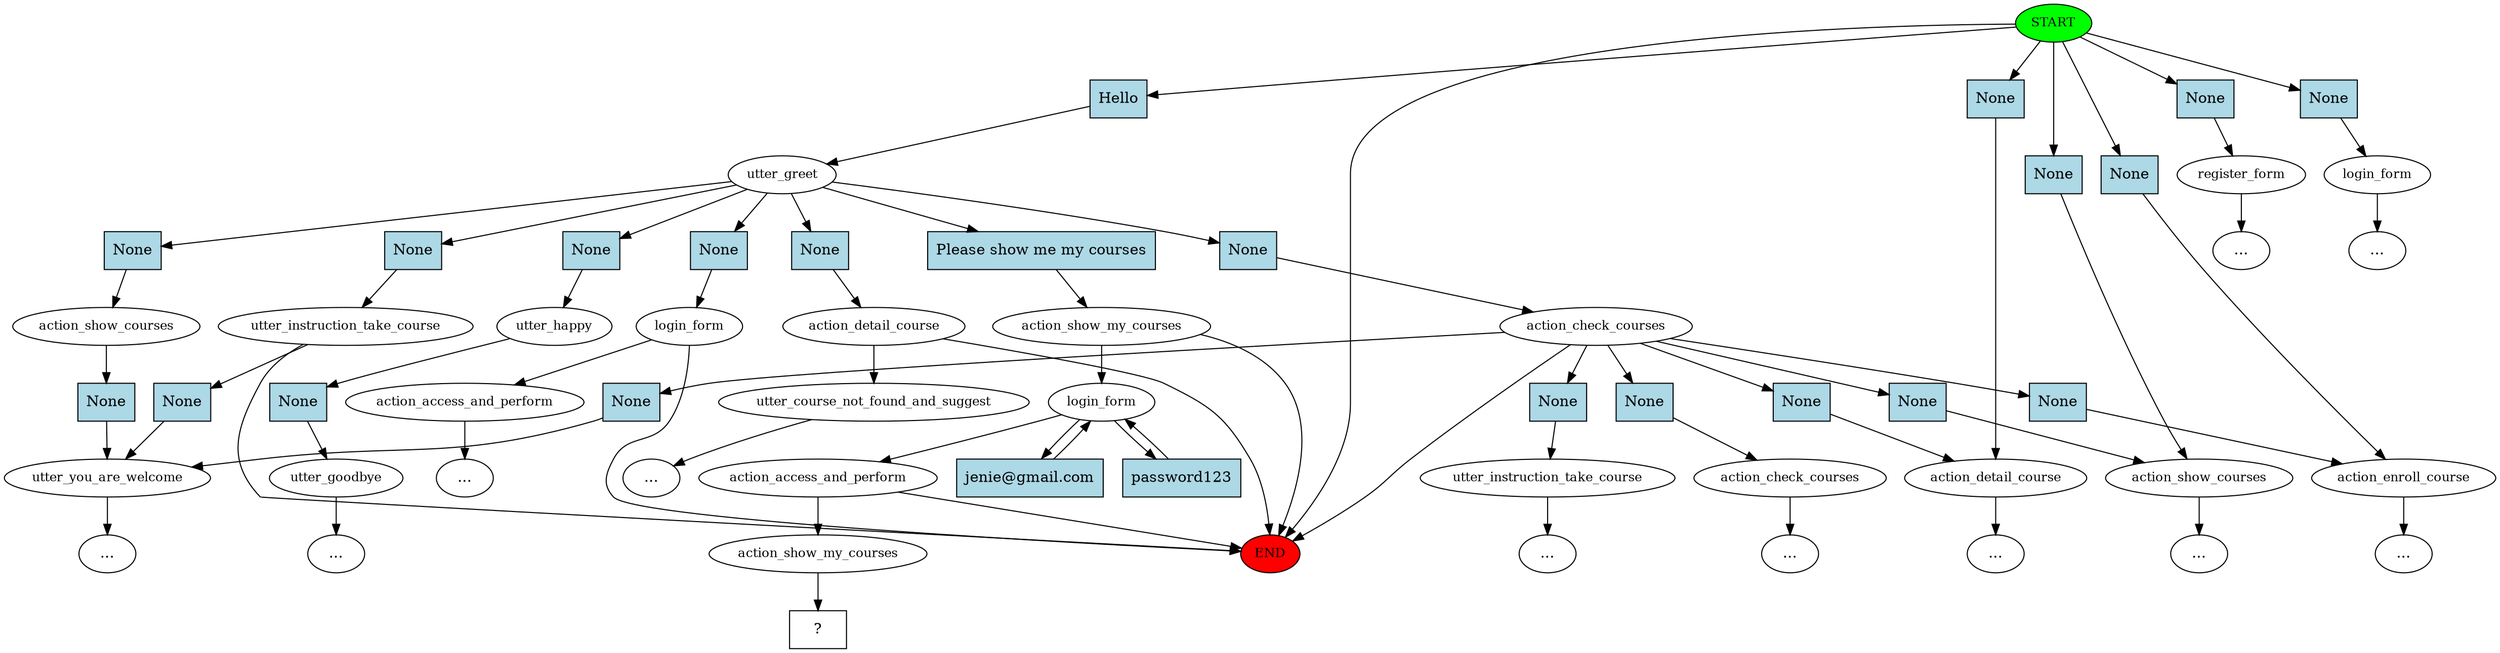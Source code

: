 digraph  {
0 [class="start active", fillcolor=green, fontsize=12, label=START, style=filled];
"-1" [class=end, fillcolor=red, fontsize=12, label=END, style=filled];
1 [class=active, fontsize=12, label=utter_greet];
2 [class="", fontsize=12, label=action_check_courses];
3 [class="", fontsize=12, label=action_show_courses];
5 [class="", fontsize=12, label=utter_happy];
6 [class="", fontsize=12, label=utter_goodbye];
"-4" [class=ellipsis, label="..."];
"-6" [class=ellipsis, label="..."];
11 [class="", fontsize=12, label=action_enroll_course];
16 [class="", fontsize=12, label=register_form];
"-10" [class=ellipsis, label="..."];
19 [class="", fontsize=12, label=utter_instruction_take_course];
21 [class="", fontsize=12, label=utter_instruction_take_course];
22 [class="", fontsize=12, label=utter_you_are_welcome];
24 [class="", fontsize=12, label=login_form];
25 [class="", fontsize=12, label=login_form];
"-14" [class=ellipsis, label="..."];
"-15" [class=ellipsis, label="..."];
34 [class="", fontsize=12, label=action_access_and_perform];
"-16" [class=ellipsis, label="..."];
37 [class="", fontsize=12, label=action_check_courses];
"-17" [class=ellipsis, label="..."];
38 [class="", fontsize=12, label=action_detail_course];
"-21" [class=ellipsis, label="..."];
49 [class="", fontsize=12, label=action_detail_course];
52 [class="", fontsize=12, label=utter_course_not_found_and_suggest];
"-23" [class=ellipsis, label="..."];
"-25" [class=ellipsis, label="..."];
63 [class=active, fontsize=12, label=action_show_my_courses];
66 [class=active, fontsize=12, label=login_form];
67 [class=active, fontsize=12, label=action_access_and_perform];
74 [class="", fontsize=12, label=action_show_courses];
"-27" [class=ellipsis, label="..."];
82 [class=active, fontsize=12, label=action_show_my_courses];
83 [class="intent dashed active", label="  ?  ", shape=rect];
84 [class="intent active", fillcolor=lightblue, label=Hello, shape=rect, style=filled];
85 [class=intent, fillcolor=lightblue, label=None, shape=rect, style=filled];
86 [class=intent, fillcolor=lightblue, label=None, shape=rect, style=filled];
87 [class=intent, fillcolor=lightblue, label=None, shape=rect, style=filled];
88 [class=intent, fillcolor=lightblue, label=None, shape=rect, style=filled];
89 [class=intent, fillcolor=lightblue, label=None, shape=rect, style=filled];
90 [class=intent, fillcolor=lightblue, label=None, shape=rect, style=filled];
91 [class=intent, fillcolor=lightblue, label=None, shape=rect, style=filled];
92 [class=intent, fillcolor=lightblue, label=None, shape=rect, style=filled];
93 [class=intent, fillcolor=lightblue, label=None, shape=rect, style=filled];
94 [class=intent, fillcolor=lightblue, label=None, shape=rect, style=filled];
95 [class="intent active", fillcolor=lightblue, label="Please show me my courses", shape=rect, style=filled];
96 [class=intent, fillcolor=lightblue, label=None, shape=rect, style=filled];
97 [class=intent, fillcolor=lightblue, label=None, shape=rect, style=filled];
98 [class=intent, fillcolor=lightblue, label=None, shape=rect, style=filled];
99 [class=intent, fillcolor=lightblue, label=None, shape=rect, style=filled];
100 [class=intent, fillcolor=lightblue, label=None, shape=rect, style=filled];
101 [class=intent, fillcolor=lightblue, label=None, shape=rect, style=filled];
102 [class=intent, fillcolor=lightblue, label=None, shape=rect, style=filled];
103 [class=intent, fillcolor=lightblue, label=None, shape=rect, style=filled];
104 [class=intent, fillcolor=lightblue, label=None, shape=rect, style=filled];
105 [class="intent active", fillcolor=lightblue, label="jenie@gmail.com", shape=rect, style=filled];
106 [class="intent active", fillcolor=lightblue, label=password123, shape=rect, style=filled];
107 [class=intent, fillcolor=lightblue, label=None, shape=rect, style=filled];
0 -> "-1"  [class="", key=NONE, label=""];
0 -> 84  [class=active, key=0];
0 -> 85  [class="", key=0];
0 -> 86  [class="", key=0];
0 -> 87  [class="", key=0];
0 -> 88  [class="", key=0];
0 -> 89  [class="", key=0];
1 -> 90  [class="", key=0];
1 -> 91  [class="", key=0];
1 -> 92  [class="", key=0];
1 -> 93  [class="", key=0];
1 -> 94  [class="", key=0];
1 -> 95  [class=active, key=0];
1 -> 96  [class="", key=0];
2 -> "-1"  [class="", key=NONE, label=""];
2 -> 97  [class="", key=0];
2 -> 98  [class="", key=0];
2 -> 99  [class="", key=0];
2 -> 100  [class="", key=0];
2 -> 101  [class="", key=0];
2 -> 102  [class="", key=0];
3 -> "-6"  [class="", key=NONE, label=""];
5 -> 103  [class="", key=0];
6 -> "-4"  [class="", key=NONE, label=""];
11 -> "-25"  [class="", key=NONE, label=""];
16 -> "-10"  [class="", key=NONE, label=""];
19 -> "-14"  [class="", key=NONE, label=""];
21 -> "-1"  [class="", key=NONE, label=""];
21 -> 104  [class="", key=0];
22 -> "-27"  [class="", key=NONE, label=""];
24 -> "-1"  [class="", key=NONE, label=""];
24 -> 34  [class="", key=NONE, label=""];
25 -> "-15"  [class="", key=NONE, label=""];
34 -> "-16"  [class="", key=NONE, label=""];
37 -> "-17"  [class="", key=NONE, label=""];
38 -> "-21"  [class="", key=NONE, label=""];
49 -> "-1"  [class="", key=NONE, label=""];
49 -> 52  [class="", key=NONE, label=""];
52 -> "-23"  [class="", key=NONE, label=""];
63 -> "-1"  [class="", key=NONE, label=""];
63 -> 66  [class=active, key=NONE, label=""];
66 -> 67  [class=active, key=NONE, label=""];
66 -> 105  [class=active, key=0];
66 -> 106  [class=active, key=0];
67 -> "-1"  [class="", key=NONE, label=""];
67 -> 82  [class=active, key=NONE, label=""];
74 -> 107  [class="", key=0];
82 -> 83  [class=active, key=NONE, label=""];
84 -> 1  [class=active, key=0];
85 -> 11  [class="", key=0];
86 -> 16  [class="", key=0];
87 -> 25  [class="", key=0];
88 -> 38  [class="", key=0];
89 -> 3  [class="", key=0];
90 -> 2  [class="", key=0];
91 -> 5  [class="", key=0];
92 -> 21  [class="", key=0];
93 -> 24  [class="", key=0];
94 -> 49  [class="", key=0];
95 -> 63  [class=active, key=0];
96 -> 74  [class="", key=0];
97 -> 3  [class="", key=0];
98 -> 19  [class="", key=0];
99 -> 37  [class="", key=0];
100 -> 11  [class="", key=0];
101 -> 22  [class="", key=0];
102 -> 38  [class="", key=0];
103 -> 6  [class="", key=0];
104 -> 22  [class="", key=0];
105 -> 66  [class=active, key=0];
106 -> 66  [class=active, key=0];
107 -> 22  [class="", key=0];
}
